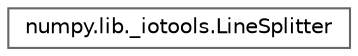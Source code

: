 digraph "Graphical Class Hierarchy"
{
 // LATEX_PDF_SIZE
  bgcolor="transparent";
  edge [fontname=Helvetica,fontsize=10,labelfontname=Helvetica,labelfontsize=10];
  node [fontname=Helvetica,fontsize=10,shape=box,height=0.2,width=0.4];
  rankdir="LR";
  Node0 [id="Node000000",label="numpy.lib._iotools.LineSplitter",height=0.2,width=0.4,color="grey40", fillcolor="white", style="filled",URL="$d3/deb/classnumpy_1_1lib_1_1__iotools_1_1LineSplitter.html",tooltip=" "];
}
